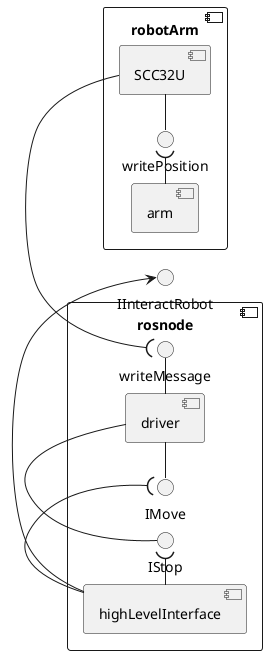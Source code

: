 @startuml
left to right direction

component rosnode{
    component highLevelInterface
    component driver
    [highLevelInterface] -right-( IMove
    [highLevelInterface] -right-( IStop
    [driver] -left- IMove
    [driver] -left- IStop
    [driver] -right- writeMessage
}

IInteractRobot <- [highLevelInterface]

component robotArm{
    component SCC32U
    component arm
    [SCC32U] -left-( writeMessage
    [arm] -right-( writePosition
    [SCC32U] -left- writePosition
}

@enduml